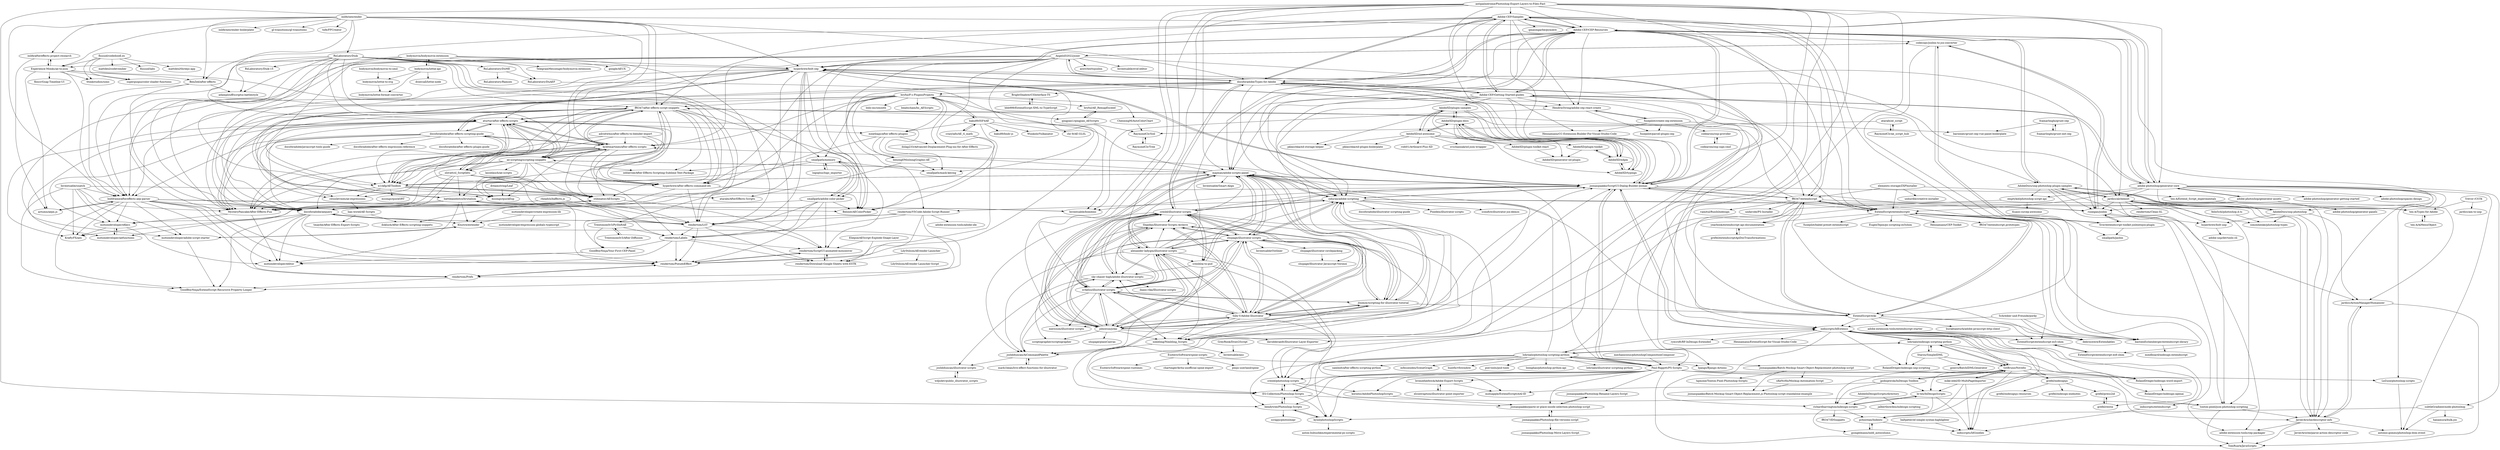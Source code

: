 digraph G {
"Adobe-CEP/Samples" -> "Adobe-CEP/CEP-Resources"
"Adobe-CEP/Samples" -> "Adobe-CEP/Getting-Started-guides"
"Adobe-CEP/Samples" -> "docsforadobe/Types-for-Adobe"
"Adobe-CEP/Samples" -> "HendrixString/adobe-cep-react-create"
"Adobe-CEP/Samples" -> "hyperbrew/bolt-cep"
"Adobe-CEP/Samples" -> "ff6347/extendscript"
"Adobe-CEP/Samples" -> "joonaspaakko/ScriptUI-Dialog-Builder-Joonas"
"Adobe-CEP/Samples" -> "ExtendScript/extendscriptr"
"Adobe-CEP/Samples" -> "adobe-photoshop/generator-core"
"Adobe-CEP/Samples" -> "ExtendScript/wiki"
"Adobe-CEP/Samples" -> "ff6347/after-effects-script-snippets"
"Adobe-CEP/Samples" -> "rjduran/adobe-scripting"
"Adobe-CEP/Samples" -> "qmasingarbe/pymiere" ["e"=1]
"Adobe-CEP/Samples" -> "majman/adobe-scripts-panel"
"Adobe-CEP/Samples" -> "BenZed/after-effects"
"stibinator/AEScripts" -> "MysteryPancake/After-Effects-Fun"
"stibinator/AEScripts" -> "rendertom/ScriptUI-animated-mouseover"
"docsforadobe/Types-for-Adobe" -> "Adobe-CEP/Samples"
"docsforadobe/Types-for-Adobe" -> "hyperbrew/bolt-cep"
"docsforadobe/Types-for-Adobe" -> "joonaspaakko/ScriptUI-Dialog-Builder-Joonas"
"docsforadobe/Types-for-Adobe" -> "Adobe-CEP/CEP-Resources"
"docsforadobe/Types-for-Adobe" -> "Adobe-CEP/Getting-Started-guides"
"docsforadobe/Types-for-Adobe" -> "ExtendScript/extendscriptr"
"docsforadobe/Types-for-Adobe" -> "indiscripts/IdExtenso"
"docsforadobe/Types-for-Adobe" -> "rendertom/VSCode-Adobe-Script-Runner"
"docsforadobe/Types-for-Adobe" -> "rjduran/adobe-scripting"
"docsforadobe/Types-for-Adobe" -> "jardicc/alchemist"
"docsforadobe/Types-for-Adobe" -> "docsforadobe/aequery"
"docsforadobe/Types-for-Adobe" -> "BrightShadow/CSInterface-TS"
"docsforadobe/Types-for-Adobe" -> "creold/illustrator-scripts"
"docsforadobe/Types-for-Adobe" -> "boltframe/aftereffects-aep-parser"
"docsforadobe/Types-for-Adobe" -> "bryful/F-s-PluginsProjects"
"EsotericSoftware/spine-scripts" -> "EsotericSoftware/spine-runtimes" ["e"=1]
"EsotericSoftware/spine-scripts" -> "Paul-Riggott/PS-Scripts"
"EsotericSoftware/spine-scripts" -> "chartinger/krita-unofficial-spine-export"
"EsotericSoftware/spine-scripts" -> "pixijs-userland/spine" ["e"=1]
"AdobeXD/plugin-samples" -> "AdobeXD/plugin-docs"
"AdobeXD/plugin-samples" -> "AdobeXD/xd-awesome"
"AdobeXD/plugin-samples" -> "AdobeXD/plugin-toolkit"
"AdobeXD/plugin-samples" -> "AdobeXD/xdpm"
"AdobeXD/plugin-samples" -> "AdobeXD/typings"
"AdobeXD/plugin-samples" -> "pklaschka/xd-storage-helper"
"Adobe-CEP/CEP-Resources" -> "Adobe-CEP/Samples"
"Adobe-CEP/CEP-Resources" -> "Adobe-CEP/Getting-Started-guides"
"Adobe-CEP/CEP-Resources" -> "docsforadobe/Types-for-Adobe"
"Adobe-CEP/CEP-Resources" -> "joonaspaakko/ScriptUI-Dialog-Builder-Joonas"
"Adobe-CEP/CEP-Resources" -> "hyperbrew/bolt-cep"
"Adobe-CEP/CEP-Resources" -> "AdobeDocs/uxp-photoshop-plugin-samples"
"Adobe-CEP/CEP-Resources" -> "ff6347/extendscript"
"Adobe-CEP/CEP-Resources" -> "jardicc/alchemist"
"Adobe-CEP/CEP-Resources" -> "adobe-photoshop/generator-core"
"Adobe-CEP/CEP-Resources" -> "majman/adobe-scripts-panel"
"Adobe-CEP/CEP-Resources" -> "HendrixString/adobe-cep-react-create"
"Adobe-CEP/CEP-Resources" -> "runegan/jsxbin"
"Adobe-CEP/CEP-Resources" -> "ExtendScript/extendscriptr"
"Adobe-CEP/CEP-Resources" -> "rjduran/adobe-scripting"
"Adobe-CEP/CEP-Resources" -> "codecopy/jsxbin-to-jsx-converter"
"Starou/SimpleIDML" -> "lohriialo/indesign-scripting-python"
"Starou/SimpleIDML" -> "goinvo/BatchIDMLGenerator"
"Starou/SimpleIDML" -> "GitBruno/Novelty"
"Starou/SimpleIDML" -> "RolandDreger/indesign-uxp-scripting"
"creold/illustrator-scripts" -> "alexander-ladygin/illustrator-scripts"
"creold/illustrator-scripts" -> "sky-chaser-high/adobe-illustrator-scripts"
"creold/illustrator-scripts" -> "shspage/illustrator-scripts"
"creold/illustrator-scripts" -> "johnwun/js4ai"
"creold/illustrator-scripts" -> "Silly-V/Adobe-Illustrator"
"creold/illustrator-scripts" -> "nvkelso/illustrator-scripts"
"creold/illustrator-scripts" -> "rjduran/adobe-scripting"
"creold/illustrator-scripts" -> "creold/photoshop-scripts"
"creold/illustrator-scripts" -> "creold/ai-to-psd"
"creold/illustrator-scripts" -> "joonaspaakko/ScriptUI-Dialog-Builder-Joonas"
"creold/illustrator-scripts" -> "nimbling/Nimbling_Scripts"
"creold/illustrator-scripts" -> "Shanfan/Illustrator-Scripts-Archive"
"creold/illustrator-scripts" -> "joshbduncan/AiCommandPalette"
"creold/illustrator-scripts" -> "majman/adobe-scripts-panel"
"creold/illustrator-scripts" -> "docsforadobe/Types-for-Adobe"
"alexander-ladygin/illustrator-scripts" -> "creold/illustrator-scripts"
"alexander-ladygin/illustrator-scripts" -> "shspage/illustrator-scripts"
"alexander-ladygin/illustrator-scripts" -> "johnwun/js4ai"
"alexander-ladygin/illustrator-scripts" -> "Silly-V/Adobe-Illustrator"
"alexander-ladygin/illustrator-scripts" -> "sky-chaser-high/adobe-illustrator-scripts"
"alexander-ladygin/illustrator-scripts" -> "nvkelso/illustrator-scripts"
"alexander-ladygin/illustrator-scripts" -> "rjduran/adobe-scripting"
"alexander-ladygin/illustrator-scripts" -> "Shanfan/Illustrator-Scripts-Archive"
"alexander-ladygin/illustrator-scripts" -> "majman/adobe-scripts-panel"
"alexander-ladygin/illustrator-scripts" -> "joonaspaakko/ScriptUI-Dialog-Builder-Joonas"
"alexander-ladygin/illustrator-scripts" -> "joshbduncan/AiCommandPalette"
"alexander-ladygin/illustrator-scripts" -> "nimbling/Nimbling_Scripts"
"alexander-ladygin/illustrator-scripts" -> "creold/ai-to-psd"
"alexander-ladygin/illustrator-scripts" -> "creold/photoshop-scripts"
"alexander-ladygin/illustrator-scripts" -> "Adobe-CEP/CEP-Resources"
"Adobe-CEP/Getting-Started-guides" -> "Adobe-CEP/CEP-Resources"
"Adobe-CEP/Getting-Started-guides" -> "Adobe-CEP/Samples"
"Adobe-CEP/Getting-Started-guides" -> "docsforadobe/Types-for-Adobe"
"Adobe-CEP/Getting-Started-guides" -> "joonaspaakko/ScriptUI-Dialog-Builder-Joonas"
"Adobe-CEP/Getting-Started-guides" -> "hyperbrew/bolt-cep"
"Adobe-CEP/Getting-Started-guides" -> "HendrixString/adobe-cep-react-create"
"Adobe-CEP/Getting-Started-guides" -> "adobe-photoshop/generator-core"
"Adobe-CEP/Getting-Started-guides" -> "AdobeDocs/uxp-photoshop-plugin-samples"
"Adobe-CEP/Getting-Started-guides" -> "Hennamann/CC-Extension-Builder-For-Visual-Studio-Code"
"Adobe-CEP/Getting-Started-guides" -> "ExtendScript/wiki"
"Adobe-CEP/Getting-Started-guides" -> "majman/adobe-scripts-panel"
"Adobe-CEP/Getting-Started-guides" -> "ff6347/extendscript"
"Adobe-CEP/Getting-Started-guides" -> "rjduran/adobe-scripting"
"Adobe-CEP/Getting-Started-guides" -> "Silly-V/Adobe-Illustrator"
"Adobe-CEP/Getting-Started-guides" -> "AdobeXD/plugin-samples"
"antipalindrome/Photoshop-Export-Layers-to-Files-Fast" -> "Adobe-CEP/CEP-Resources"
"antipalindrome/Photoshop-Export-Layers-to-Files-Fast" -> "Paul-Riggott/PS-Scripts"
"antipalindrome/Photoshop-Export-Layers-to-Files-Fast" -> "bendytree/Photoshop-Scripts"
"antipalindrome/Photoshop-Export-Layers-to-Files-Fast" -> "bjango/Bjango-Actions" ["e"=1]
"antipalindrome/Photoshop-Export-Layers-to-Files-Fast" -> "joonaspaakko/ScriptUI-Dialog-Builder-Joonas"
"antipalindrome/Photoshop-Export-Layers-to-Files-Fast" -> "Adobe-CEP/Samples"
"antipalindrome/Photoshop-Export-Layers-to-Files-Fast" -> "creold/photoshop-scripts"
"antipalindrome/Photoshop-Export-Layers-to-Files-Fast" -> "ES-Collection/Photoshop-Scripts"
"antipalindrome/Photoshop-Export-Layers-to-Files-Fast" -> "lohriialo/photoshop-scripting-python"
"antipalindrome/Photoshop-Export-Layers-to-Files-Fast" -> "majman/adobe-scripts-panel"
"antipalindrome/Photoshop-Export-Layers-to-Files-Fast" -> "creold/illustrator-scripts"
"antipalindrome/Photoshop-Export-Layers-to-Files-Fast" -> "alexander-ladygin/illustrator-scripts"
"antipalindrome/Photoshop-Export-Layers-to-Files-Fast" -> "johnwun/js4ai"
"antipalindrome/Photoshop-Export-Layers-to-Files-Fast" -> "adobe-photoshop/generator-core"
"antipalindrome/Photoshop-Export-Layers-to-Files-Fast" -> "nvkelso/illustrator-scripts"
"lohriialo/photoshop-scripting-python" -> "loonghao/photoshop-python-api" ["e"=1]
"lohriialo/photoshop-scripting-python" -> "Paul-Riggott/PS-Scripts"
"lohriialo/photoshop-scripting-python" -> "lohriialo/illustrator-scripting-python"
"lohriialo/photoshop-scripting-python" -> "lohriialo/indesign-scripting-python"
"lohriialo/photoshop-scripting-python" -> "samholt/after-effects-scripting-python"
"lohriialo/photoshop-scripting-python" -> "psd-tools/psd-tools" ["e"=1]
"lohriialo/photoshop-scripting-python" -> "kynd/photoshopScripts"
"lohriialo/photoshop-scripting-python" -> "bendytree/Photoshop-Scripts"
"lohriialo/photoshop-scripting-python" -> "ES-Collection/Photoshop-Scripts"
"lohriialo/photoshop-scripting-python" -> "majman/adobe-scripts-panel"
"lohriialo/photoshop-scripting-python" -> "joonaspaakko/Batch-Mockup-Smart-Object-Replacement-photoshop-script"
"lohriialo/photoshop-scripting-python" -> "indiscripts/IdExtenso"
"lohriialo/photoshop-scripting-python" -> "mfessenden/SceneGraph" ["e"=1]
"lohriialo/photoshop-scripting-python" -> "huntfx/vfxwindow"
"lohriialo/photoshop-scripting-python" -> "bjango/Bjango-Actions" ["e"=1]
"RxLaboratory/Duik" -> "ff6347/after-effects-script-snippets"
"RxLaboratory/Duik" -> "rendertom/LST"
"RxLaboratory/Duik" -> "aturtur/after-effects-scripts"
"RxLaboratory/Duik" -> "n1ckfg/AEToolbox"
"RxLaboratory/Duik" -> "ae-scripting/scripting-snippets"
"RxLaboratory/Duik" -> "RxLaboratory/Duik-15"
"RxLaboratory/Duik" -> "rendertom/Labels"
"RxLaboratory/Duik" -> "boltframe/aftereffects-aep-parser"
"RxLaboratory/Duik" -> "docsforadobe/aequery"
"RxLaboratory/Duik" -> "hyperbrew/after-effects-command-ids"
"RxLaboratory/Duik" -> "RxLaboratory/DuME"
"RxLaboratory/Duik" -> "RxLaboratory/DuAEF"
"RxLaboratory/Duik" -> "rendertom/PseudoEffect"
"RxLaboratory/Duik" -> "hyperbrew/bolt-cep"
"RxLaboratory/Duik" -> "adamplouff/scriptui-battlestyle"
"inlife/aftereffects-project-research" -> "actumn/aepx.js"
"inlife/aftereffects-project-research" -> "Experience-Monks/ae-to-json"
"Schreiber-und-Freunde/porky" -> "bastienEichenberger/extendscript-library"
"Schreiber-und-Freunde/porky" -> "indiscripts/IdExtenso"
"Schreiber-und-Freunde/porky" -> "debrouwere/Extendables"
"crazylafo/AE_tl_math" -> "baku89/ISF4AE"
"crazylafo/AE_tl_math" -> "Belonit/AEColorPicker"
"ae-scripting/scripting-snippets" -> "ff6347/after-effects-script-snippets"
"ae-scripting/scripting-snippets" -> "aturtur/after-effects-scripts"
"ae-scripting/scripting-snippets" -> "kyletmartinez/after-effects-scripts"
"ae-scripting/scripting-snippets" -> "n1ckfg/AEToolbox"
"ae-scripting/scripting-snippets" -> "majman/adobe-scripts-panel"
"ae-scripting/scripting-snippets" -> "MysteryPancake/After-Effects-Fun"
"ae-scripting/scripting-snippets" -> "stibinator/AEScripts"
"ae-scripting/scripting-snippets" -> "hyperbrew/after-effects-command-ids"
"ae-scripting/scripting-snippets" -> "lasselauch/ae-scripts" ["e"=1]
"ae-scripting/scripting-snippets" -> "zlovatt/zl_Scriptlets"
"ae-scripting/scripting-snippets" -> "swizzlevixen/ae-expressions"
"ae-scripting/scripting-snippets" -> "msongz/quickExp"
"ae-scripting/scripting-snippets" -> "seblavoie/After-Effects-Scripting-Sublime-Text-Package"
"bryful/F-s-PluginsProjects" -> "meatbags/after-effects-plugins"
"bryful/F-s-PluginsProjects" -> "ChenxingM/AutoColorChart"
"bryful/F-s-PluginsProjects" -> "baku89/ISF4AE"
"bryful/F-s-PluginsProjects" -> "aturtur/after-effects-scripts"
"bryful/F-s-PluginsProjects" -> "loilo-inc/smooth"
"bryful/F-s-PluginsProjects" -> "bryful/AE_RemapExceed"
"bryful/F-s-PluginsProjects" -> "hyperbrew/after-effects-command-ids"
"bryful/F-s-PluginsProjects" -> "kyletmartinez/after-effects-scripts"
"bryful/F-s-PluginsProjects" -> "beadschain/bs_AEScripts"
"bryful/F-s-PluginsProjects" -> "smallpath/memory"
"bryful/F-s-PluginsProjects" -> "ff6347/after-effects-script-snippets"
"bryful/F-s-PluginsProjects" -> "n1ckfg/AEToolbox"
"bryful/F-s-PluginsProjects" -> "qingjian1/qingjian_AEScripts"
"bryful/F-s-PluginsProjects" -> "benzngf/MoshingGraphic-AE"
"bryful/F-s-PluginsProjects" -> "dolag233/Advanced-Displacement-Plug-ins-for-After-Effects"
"adobe-photoshop/generator-core" -> "adobe-photoshop/generator-assets"
"adobe-photoshop/generator-core" -> "subtleGradient/node-photoshop"
"adobe-photoshop/generator-core" -> "JavierAroche/descriptor-info"
"adobe-photoshop/generator-core" -> "adobe-photoshop/generator-getting-started"
"adobe-photoshop/generator-core" -> "Adobe-CEP/CEP-Resources"
"adobe-photoshop/generator-core" -> "adobe-photoshop/spaces-design" ["e"=1]
"adobe-photoshop/generator-core" -> "Adobe-CEP/Getting-Started-guides"
"adobe-photoshop/generator-core" -> "emptykid/photoshop-script-api"
"adobe-photoshop/generator-core" -> "jardicc/alchemist"
"adobe-photoshop/generator-core" -> "Adobe-CEP/Samples"
"adobe-photoshop/generator-core" -> "AdobeDocs/uxp-photoshop"
"adobe-photoshop/generator-core" -> "LeZuse/photoshop-scripts"
"adobe-photoshop/generator-core" -> "ExtendScript/extendscriptr"
"adobe-photoshop/generator-core" -> "tonton-pixel/json-photoshop-scripting"
"adobe-photoshop/generator-core" -> "antonio-gomez/photoshop-dom-event"
"adobe-photoshop/generator-assets" -> "adobe-photoshop/generator-core"
"adobe-photoshop/generator-assets" -> "davidderaedt/Illustrator-Layer-Exporter" ["e"=1]
"adobe-photoshop/generator-assets" -> "adobe-photoshop/generator-panels"
"Eliepse/AEScript-Explode-Shape-Layer" -> "rendertom/Download-Google-Sheets-with-ESTK"
"Eliepse/AEScript-Explode-Shape-Layer" -> "rendertom/ScriptUI-animated-mouseover"
"rheadsh/baffects.js" -> "MysteryPancake/After-Effects-Fun"
"rheadsh/baffects.js" -> "rendertom/LST"
"motiondeveloper/aefunctions" -> "motiondeveloper/eKeys"
"fcamarlinghi/grunt-cep" -> "fcamarlinghi/grunt-init-cep"
"fcamarlinghi/grunt-cep" -> "barooney/grunt-cep-vue-panel-boilerplate"
"bodymovin/bodymovin-to-smil" -> "bodymovin/lottie-to-svg"
"emptykid/photoshop-script-api" -> "Kuaizi-co/cep-awesome"
"emptykid/photoshop-script-api" -> "ES-Collection/Photoshop-Scripts"
"rjduran/adobe-scripting" -> "majman/adobe-scripts-panel"
"rjduran/adobe-scripting" -> "docsforadobe/illustrator-scripting-guide"
"rjduran/adobe-scripting" -> "jtnimoy/scripting-for-illustrator-tutorial"
"rjduran/adobe-scripting" -> "creold/illustrator-scripts"
"rjduran/adobe-scripting" -> "runegan/jsxbin"
"rjduran/adobe-scripting" -> "rendertom/VSCode-Adobe-Script-Runner"
"rjduran/adobe-scripting" -> "ExtendScript/wiki"
"rjduran/adobe-scripting" -> "joonaspaakko/ScriptUI-Dialog-Builder-Joonas"
"rjduran/adobe-scripting" -> "shspage/illustrator-scripts"
"rjduran/adobe-scripting" -> "Pixeden/illustrator-scripts"
"rjduran/adobe-scripting" -> "ten-A/Types-for-Adobe"
"rjduran/adobe-scripting" -> "iconifyit/illustrator-jsx-demos"
"bodymovin/lottie-api" -> "bodymovin/lottie-to-svg"
"bodymovin/lottie-api" -> "bodymovin/lottie-format-converter"
"bodymovin/lottie-api" -> "bodymovin/bodymovin-extension"
"bodymovin/lottie-api" -> "drawcall/lottie-node"
"tonton-pixel/json-photoshop-scripting" -> "JavierAroche/descriptor-info"
"tonton-pixel/json-photoshop-scripting" -> "TomRuark/JavaScripts"
"joonaspaakko/ScriptUI-Dialog-Builder-Joonas" -> "indiscripts/IdExtenso"
"joonaspaakko/ScriptUI-Dialog-Builder-Joonas" -> "hyperbrew/bolt-cep"
"joonaspaakko/ScriptUI-Dialog-Builder-Joonas" -> "majman/adobe-scripts-panel"
"joonaspaakko/ScriptUI-Dialog-Builder-Joonas" -> "docsforadobe/Types-for-Adobe"
"joonaspaakko/ScriptUI-Dialog-Builder-Joonas" -> "ff6347/extendscript"
"joonaspaakko/ScriptUI-Dialog-Builder-Joonas" -> "Adobe-CEP/CEP-Resources"
"joonaspaakko/ScriptUI-Dialog-Builder-Joonas" -> "Inventsable/bombino"
"joonaspaakko/ScriptUI-Dialog-Builder-Joonas" -> "Paul-Riggott/PS-Scripts"
"joonaspaakko/ScriptUI-Dialog-Builder-Joonas" -> "runegan/jsxbin"
"joonaspaakko/ScriptUI-Dialog-Builder-Joonas" -> "AngeloD2022/jsxer"
"joonaspaakko/ScriptUI-Dialog-Builder-Joonas" -> "battleaxedotco/brutalism"
"joonaspaakko/ScriptUI-Dialog-Builder-Joonas" -> "ExtendScript/extendscriptr"
"joonaspaakko/ScriptUI-Dialog-Builder-Joonas" -> "kyletmartinez/after-effects-scripts"
"joonaspaakko/ScriptUI-Dialog-Builder-Joonas" -> "JavierAroche/descriptor-info"
"joonaspaakko/ScriptUI-Dialog-Builder-Joonas" -> "rjduran/adobe-scripting"
"motiondeveloper/eKeys" -> "motiondeveloper/aefunctions"
"motiondeveloper/eKeys" -> "motiondeveloper/editor"
"motiondeveloper/eKeys" -> "KraftyFX/aex"
"AdobeXD/xd-awesome" -> "AdobeXD/plugin-docs"
"AdobeXD/xd-awesome" -> "AdobeXD/plugin-samples"
"AdobeXD/xd-awesome" -> "AdobeXD/xdpm"
"AdobeXD/xd-awesome" -> "pklaschka/xd-plugin-boilerplate"
"AdobeXD/xd-awesome" -> "AdobeXD/plugin-toolkit"
"AdobeXD/xd-awesome" -> "rodi01/Artboard-Plus-XD"
"AdobeXD/xd-awesome" -> "AdobeXD/typings"
"AdobeXD/xd-awesome" -> "svschannak/xd-json-wrapper"
"AdobeXD/xd-awesome" -> "pklaschka/xd-storage-helper"
"kynd/photoshopScripts" -> "bendytree/Photoshop-Scripts"
"kynd/photoshopScripts" -> "anton-liubushkin/experimental-ps-scripts"
"indiscripts/extendscript" -> "indiscripts/IdGoodies"
"meatbags/after-effects-plugins" -> "smallpath/mask-keying"
"meatbags/after-effects-plugins" -> "dolag233/Advanced-Displacement-Plug-ins-for-After-Effects"
"meatbags/after-effects-plugins" -> "dokluch/After-Effects-scripting-snippets"
"meatbags/after-effects-plugins" -> "benzngf/MoshingGraphic-AE"
"creold/photoshop-scripts" -> "korintic/AdobePhotoshopScripts"
"creold/photoshop-scripts" -> "ES-Collection/Photoshop-Scripts"
"creold/photoshop-scripts" -> "joonaspaakko/paste-or-place-inside-selection-photoshop-script"
"ten-A/AiMenuObject" -> "ten-A/Types-for-Adobe"
"AdobeXD/xdpm" -> "AdobeXD/plugin-toolkit"
"AdobeXD/xdpm" -> "AdobeXD/typings"
"AdobeXD/xdpm" -> "AdobeXD/plugin-docs"
"AdobeXD/plugin-docs" -> "AdobeXD/xdpm"
"AdobeXD/plugin-docs" -> "AdobeXD/plugin-samples"
"AdobeXD/plugin-docs" -> "AdobeXD/xd-awesome"
"AdobeXD/plugin-docs" -> "AdobeXD/typings"
"AdobeXD/plugin-docs" -> "AdobeXD/generator-xd-plugin"
"AdobeXD/plugin-docs" -> "AdobeXD/plugin-toolkit-react"
"jardicc/ActionManagerHumanizer" -> "JavierAroche/descriptor-info"
"jardicc/ActionManagerHumanizer" -> "TomRuark/JavaScripts"
"lohriialo/indesign-scripting-python" -> "Starou/SimpleIDML"
"lohriialo/indesign-scripting-python" -> "indiscripts/IdExtenso"
"lohriialo/indesign-scripting-python" -> "GitBruno/Novelty"
"lohriialo/indesign-scripting-python" -> "RolandDreger/indesign-word-import"
"lohriialo/indesign-scripting-python" -> "RolandDreger/indesign-uxp-scripting"
"lohriialo/indesign-scripting-python" -> "RolandDreger/indesign-openai"
"lohriialo/indesign-scripting-python" -> "lohriialo/photoshop-scripting-python"
"bastienEichenberger/extendscript-library" -> "mindboard/indesign-extendscript"
"rendertom/VSCode-Adobe-Script-Runner" -> "rendertom/LST"
"rendertom/VSCode-Adobe-Script-Runner" -> "GoodBoyNinja/Your-First-CEP-Panel"
"rendertom/VSCode-Adobe-Script-Runner" -> "rendertom/Labels"
"rendertom/VSCode-Adobe-Script-Runner" -> "rendertom/PseudoEffect"
"rendertom/VSCode-Adobe-Script-Runner" -> "GoodBoyNinja/ExtendScript-Recursive-Property-Looper"
"rendertom/VSCode-Adobe-Script-Runner" -> "adobe-extension-tools/adobe-ide"
"yearbook/extendscript-api-documentation" -> "grefel/extendscriptApiDocTransformations"
"grefel/restix" -> "grefel/press2id"
"grefel/press2id" -> "grefel/restix"
"rendertom/Labels" -> "rendertom/Download-Google-Sheets-with-ESTK"
"rendertom/Labels" -> "motiondeveloper/editor"
"rendertom/Labels" -> "rendertom/ScriptUI-animated-mouseover"
"rendertom/Labels" -> "rendertom/PseudoEffect"
"rendertom/Labels" -> "GoodBoyNinja/Your-First-CEP-Panel"
"rendertom/Download-Google-Sheets-with-ESTK" -> "rendertom/ScriptUI-animated-mouseover"
"adobe-extension-tools/cep-packager" -> "TomRuark/JavaScripts"
"HendrixString/adobe-cep-react-create" -> "fusepilot/create-cep-extension"
"HendrixString/adobe-cep-react-create" -> "fusepilot/parcel-plugin-cep"
"HendrixString/adobe-cep-react-create" -> "hyperbrew/bolt-cep"
"HendrixString/adobe-cep-react-create" -> "Inventsable/bombino"
"AdobeXD/plugin-toolkit" -> "AdobeXD/xdpm"
"AdobeXD/plugin-toolkit" -> "AdobeXD/generator-xd-plugin"
"LeZuse/photoshop-scripts" -> "antonio-gomez/photoshop-dom-event"
"bbb999/ExtendScript-XML-to-TypeScript" -> "BrightShadow/CSInterface-TS"
"Trevor-/CSTK" -> "ten-A/Types-for-Adobe"
"Trevor-/CSTK" -> "jardicc/am-to-uxp"
"bodymovin/lottie-to-svg" -> "bodymovin/lottie-format-converter"
"n1ckfg/AEToolbox" -> "msongz/quickExp"
"n1ckfg/AEToolbox" -> "MysteryPancake/After-Effects-Fun"
"n1ckfg/AEToolbox" -> "stibinator/AEScripts"
"n1ckfg/AEToolbox" -> "aturtur/after-effects-scripts"
"n1ckfg/AEToolbox" -> "rendertom/LST"
"n1ckfg/AEToolbox" -> "atarabi/AfterEffects-Scripts"
"n1ckfg/AEToolbox" -> "msongz/quickSRT"
"n1ckfg/AEToolbox" -> "swizzlevixen/ae-expressions"
"AdobeXD/typings" -> "AdobeXD/xdpm"
"AdobeXD/typings" -> "AdobeXD/plugin-docs"
"actumn/aepx.js" -> "boltframe/aftereffects-aep-parser"
"joonaspaakko/paste-or-place-inside-selection-photoshop-script" -> "joonaspaakko/Photoshop-file-versions-script"
"joonaspaakko/paste-or-place-inside-selection-photoshop-script" -> "joonaspaakko/Photoshop-Rename-Layers-Script"
"joonaspaakko/Photoshop-Rename-Layers-Script" -> "joonaspaakko/paste-or-place-inside-selection-photoshop-script"
"korintic/AdobePhotoshopScripts" -> "joonaspaakko/paste-or-place-inside-selection-photoshop-script"
"AdobeXD/plugin-toolkit-react" -> "AdobeXD/generator-xd-plugin"
"ten-A/Types-for-Adobe" -> "ten-A/AiMenuObject"
"fcamarlinghi/grunt-init-cep" -> "fcamarlinghi/grunt-cep"
"jtnimoy/scripting-for-illustrator-tutorial" -> "shspage/illustrator-scripts"
"jtnimoy/scripting-for-illustrator-tutorial" -> "nvkelso/illustrator-scripts"
"jtnimoy/scripting-for-illustrator-tutorial" -> "majman/adobe-scripts-panel"
"jtnimoy/scripting-for-illustrator-tutorial" -> "rjduran/adobe-scripting"
"jtnimoy/scripting-for-illustrator-tutorial" -> "Shanfan/Illustrator-Scripts-Archive"
"jtnimoy/scripting-for-illustrator-tutorial" -> "ExtendScript/wiki"
"jtnimoy/scripting-for-illustrator-tutorial" -> "johnwun/js4ai"
"jtnimoy/scripting-for-illustrator-tutorial" -> "Silly-V/Adobe-Illustrator"
"jtnimoy/scripting-for-illustrator-tutorial" -> "nimbling/Nimbling_Scripts"
"fluuuid/codedoodl.es" -> "fluuuid/labs"
"fluuuid/codedoodl.es" -> "superguigui/color-shader-functions"
"fluuuid/codedoodl.es" -> "Stinkstudios/sono" ["e"=1]
"fluuuid/codedoodl.es" -> "mattdesl/threejs-app" ["e"=1]
"fluuuid/codedoodl.es" -> "mattdesl/codevember" ["e"=1]
"fluuuid/codedoodl.es" -> "Experience-Monks/ae-to-json"
"bendytree/Photoshop-Scripts" -> "kynd/photoshopScripts"
"bendytree/Photoshop-Scripts" -> "scrapjs/photoshopr" ["e"=1]
"bendytree/Photoshop-Scripts" -> "ES-Collection/Photoshop-Scripts"
"adroitwhiz/after-effects-to-blender-export" -> "kyletmartinez/after-effects-scripts"
"adroitwhiz/after-effects-to-blender-export" -> "stibinator/AEScripts"
"adroitwhiz/after-effects-to-blender-export" -> "MysteryPancake/After-Effects-Fun"
"adroitwhiz/after-effects-to-blender-export" -> "n1ckfg/AEToolbox"
"adroitwhiz/after-effects-to-blender-export" -> "hyperbrew/after-effects-command-ids"
"LilyStilson/AErender-Launcher" -> "rendertom/Download-Google-Sheets-with-ESTK"
"LilyStilson/AErender-Launcher" -> "LilyStilson/AErender-Launcher-Script"
"boltframe/aftereffects-aep-parser" -> "actumn/aepx.js"
"boltframe/aftereffects-aep-parser" -> "docsforadobe/aequery"
"boltframe/aftereffects-aep-parser" -> "rendertom/PseudoEffect"
"boltframe/aftereffects-aep-parser" -> "KraftyFX/aex"
"boltframe/aftereffects-aep-parser" -> "MysteryPancake/After-Effects-Fun"
"boltframe/aftereffects-aep-parser" -> "Belonit/AEColorPicker"
"boltframe/aftereffects-aep-parser" -> "motiondeveloper/adobe-script-starter"
"boltframe/aftereffects-aep-parser" -> "GoodBoyNinja/ExtendScript-Recursive-Property-Looper"
"boltframe/aftereffects-aep-parser" -> "motiondeveloper/eKeys"
"boltframe/aftereffects-aep-parser" -> "rendertom/Prefs"
"boltframe/aftereffects-aep-parser" -> "rendertom/LST"
"boltframe/aftereffects-aep-parser" -> "motiondeveloper/editor"
"jpobojewski/InDesign-Toolbox" -> "richardharrington/indesign-scripts"
"jpobojewski/InDesign-Toolbox" -> "moluapple/ExtendScripts4AI-ID"
"jpobojewski/InDesign-Toolbox" -> "GitBruno/Novelty"
"jpobojewski/InDesign-Toolbox" -> "le-tex/InDesignScripts"
"richardharrington/indesign-scripts" -> "le-tex/InDesignScripts"
"richardharrington/indesign-scripts" -> "gsingelmann/indd_autocolumn"
"richardharrington/indesign-scripts" -> "pchiorean/Indentz"
"richardharrington/indesign-scripts" -> "ff6347/IDSnippets"
"AdobeDocs/uxp-photoshop" -> "AdobeDocs/uxp-photoshop-plugin-samples"
"AdobeDocs/uxp-photoshop" -> "jardicc/alchemist"
"AdobeDocs/uxp-photoshop" -> "jardicc/ActionManagerHumanizer"
"AdobeDocs/uxp-photoshop" -> "hyperbrew/bolt-uxp"
"AdobeDocs/uxp-photoshop" -> "simonhenke/photoshop-types"
"AdobeDocs/uxp-photoshop" -> "JavierAroche/descriptor-info"
"joonaspaakko/Batch-Mockup-Smart-Object-Replacement-photoshop-script" -> "joonaspaakko/Batch-Mockup-Smart-Object-Replacement.js-Photoshop-script-standalone-example"
"joonaspaakko/Batch-Mockup-Smart-Object-Replacement-photoshop-script" -> "xKeNcHii/Mockup-Automation-Script"
"joonaspaakko/Batch-Mockup-Smart-Object-Replacement-photoshop-script" -> "tajmone/Tonton-Pixel-Photoshop-Scripts"
"bryful/AE_RemapExceed" -> "qingjian1/qingjian_AEScripts"
"le-tex/InDesignScripts" -> "richardharrington/indesign-scripts"
"le-tex/InDesignScripts" -> "indiscripts/IdGoodies"
"le-tex/InDesignScripts" -> "pchiorean/Indentz"
"felixSchl/photoshop.d.ts" -> "simonhenke/photoshop-types"
"ES-Collection/Photoshop-Scripts" -> "creold/photoshop-scripts"
"ES-Collection/Photoshop-Scripts" -> "bendytree/Photoshop-Scripts"
"ES-Collection/Photoshop-Scripts" -> "kynd/photoshopScripts"
"ES-Collection/Photoshop-Scripts" -> "tonton-pixel/json-photoshop-scripting"
"rendertom/LST" -> "rendertom/Download-Google-Sheets-with-ESTK"
"rendertom/LST" -> "rendertom/PseudoEffect"
"rendertom/LST" -> "docsforadobe/aequery"
"rendertom/LST" -> "rendertom/ScriptUI-animated-mouseover"
"rendertom/LST" -> "rendertom/Labels"
"nimbling/Nimbling_Scripts" -> "Inventsable/axo"
"nimbling/Nimbling_Scripts" -> "joshbduncan/AiCommandPalette"
"RxLaboratory/DuAEF" -> "rendertom/Download-Google-Sheets-with-ESTK"
"grefel/extendscriptApiDocTransformations" -> "yearbook/extendscript-api-documentation"
"AdobeInDesignScripts/directory" -> "jalbertbowden/indesign-scripting"
"AdobeInDesignScripts/directory" -> "richardharrington/indesign-scripts"
"rendertom/ScriptUI-animated-mouseover" -> "rendertom/PseudoEffect"
"rendertom/ScriptUI-animated-mouseover" -> "rendertom/Download-Google-Sheets-with-ESTK"
"ten-A/Extend_Script_experimentals" -> "ten-A/Types-for-Adobe"
"Inventsable/bombino" -> "battleaxedotco/brutalism"
"rendertom/PseudoEffect" -> "rendertom/Prefs"
"rendertom/PseudoEffect" -> "rendertom/ScriptUI-animated-mouseover"
"battleaxedotco/brutalism" -> "Inventsable/bombino"
"battleaxedotco/brutalism" -> "motiondeveloper/editor"
"battleaxedotco/brutalism" -> "docsforadobe/aequery"
"battleaxedotco/brutalism" -> "motiondeveloper/eKeys"
"battleaxedotco/brutalism" -> "Klustre/extender"
"battleaxedotco/brutalism" -> "rendertom/LST"
"battleaxedotco/brutalism" -> "hyperbrew/bolt-cep"
"battleaxedotco/brutalism" -> "MysteryPancake/After-Effects-Fun"
"pchiorean/Indentz" -> "gsingelmann/indd_autocolumn"
"pchiorean/Indentz" -> "indiscripts/IdGoodies"
"MysteryPancake/After-Effects-Fun" -> "motiondeveloper/editor"
"MysteryPancake/After-Effects-Fun" -> "stibinator/AEScripts"
"MysteryPancake/After-Effects-Fun" -> "motiondeveloper/eKeys"
"gsingelmann/indd_autocolumn" -> "pchiorean/Indentz"
"baltpeter/id-simple-syntax-highlighter" -> "indiscripts/IdGoodies"
"sky-chaser-high/adobe-illustrator-scripts" -> "creold/illustrator-scripts"
"sky-chaser-high/adobe-illustrator-scripts" -> "daani-rika/Illustrator-scripts"
"sky-chaser-high/adobe-illustrator-scripts" -> "joshbduncan/AiCommandPalette"
"sky-chaser-high/adobe-illustrator-scripts" -> "nvkelso/illustrator-scripts"
"sky-chaser-high/adobe-illustrator-scripts" -> "joshbduncan/illustrator-scripts"
"nvkelso/illustrator-scripts" -> "shspage/illustrator-scripts"
"nvkelso/illustrator-scripts" -> "Shanfan/Illustrator-Scripts-Archive"
"nvkelso/illustrator-scripts" -> "johnwun/js4ai"
"nvkelso/illustrator-scripts" -> "jtnimoy/scripting-for-illustrator-tutorial"
"nvkelso/illustrator-scripts" -> "Silly-V/Adobe-Illustrator"
"nvkelso/illustrator-scripts" -> "sky-chaser-high/adobe-illustrator-scripts"
"nvkelso/illustrator-scripts" -> "majman/adobe-scripts-panel"
"nvkelso/illustrator-scripts" -> "creold/illustrator-scripts"
"nvkelso/illustrator-scripts" -> "nimbling/Nimbling_Scripts"
"nvkelso/illustrator-scripts" -> "mericson/illustrator-scripts"
"nvkelso/illustrator-scripts" -> "alexander-ladygin/illustrator-scripts"
"nvkelso/illustrator-scripts" -> "joshbduncan/AiCommandPalette"
"logoplus/logo_importer" -> "smallpath/memory"
"AdobeDocs/uxp-photoshop-plugin-samples" -> "AdobeDocs/uxp-photoshop"
"AdobeDocs/uxp-photoshop-plugin-samples" -> "jardicc/alchemist"
"AdobeDocs/uxp-photoshop-plugin-samples" -> "hyperbrew/bolt-uxp"
"AdobeDocs/uxp-photoshop-plugin-samples" -> "tonton-pixel/json-photoshop-scripting"
"AdobeDocs/uxp-photoshop-plugin-samples" -> "runegan/jsxbin"
"AdobeDocs/uxp-photoshop-plugin-samples" -> "Adobe-CEP/CEP-Resources"
"AdobeDocs/uxp-photoshop-plugin-samples" -> "emptykid/photoshop-script-api"
"elements-storage/ZXPInstaller" -> "unhurdle/creative-installer"
"elements-storage/ZXPInstaller" -> "ten-A/Extend_Script_experimentals"
"elements-storage/ZXPInstaller" -> "ExtendScript/extendscriptr"
"elements-storage/ZXPInstaller" -> "ff6347/extendscript"
"Silly-V/Adobe-Illustrator" -> "shspage/illustrator-scripts"
"Silly-V/Adobe-Illustrator" -> "nvkelso/illustrator-scripts"
"Silly-V/Adobe-Illustrator" -> "alexander-ladygin/illustrator-scripts"
"Silly-V/Adobe-Illustrator" -> "johnwun/js4ai"
"Silly-V/Adobe-Illustrator" -> "majman/adobe-scripts-panel"
"Silly-V/Adobe-Illustrator" -> "creold/illustrator-scripts"
"Silly-V/Adobe-Illustrator" -> "Shanfan/Illustrator-Scripts-Archive"
"Silly-V/Adobe-Illustrator" -> "jtnimoy/scripting-for-illustrator-tutorial"
"Silly-V/Adobe-Illustrator" -> "sky-chaser-high/adobe-illustrator-scripts"
"Silly-V/Adobe-Illustrator" -> "joonaspaakko/ScriptUI-Dialog-Builder-Joonas"
"Silly-V/Adobe-Illustrator" -> "rjduran/adobe-scripting"
"Silly-V/Adobe-Illustrator" -> "nimbling/Nimbling_Scripts"
"Silly-V/Adobe-Illustrator" -> "moluapple/ExtendScripts4AI-ID"
"Silly-V/Adobe-Illustrator" -> "mericson/illustrator-scripts"
"Silly-V/Adobe-Illustrator" -> "joshbduncan/AiCommandPalette"
"docsforadobe/after-effects-scripting-guide" -> "docsforadobe/aequery"
"docsforadobe/after-effects-scripting-guide" -> "docsforadobe/after-effects-expression-reference"
"docsforadobe/after-effects-scripting-guide" -> "boltframe/aftereffects-aep-parser"
"docsforadobe/after-effects-scripting-guide" -> "docsforadobe/after-effects-plugin-guide"
"docsforadobe/after-effects-scripting-guide" -> "aturtur/after-effects-scripts"
"docsforadobe/after-effects-scripting-guide" -> "ff6347/after-effects-script-snippets"
"docsforadobe/after-effects-scripting-guide" -> "docsforadobe/javascript-tools-guide"
"docsforadobe/after-effects-scripting-guide" -> "stibinator/AEScripts"
"docsforadobe/after-effects-scripting-guide" -> "n1ckfg/AEToolbox"
"docsforadobe/after-effects-scripting-guide" -> "kyletmartinez/after-effects-scripts"
"docsforadobe/after-effects-scripting-guide" -> "MysteryPancake/After-Effects-Fun"
"grefel/indesignjs" -> "grefel/indesignjs-resources"
"grefel/indesignjs" -> "grefel/press2id"
"grefel/indesignjs" -> "grefel/indesign-endnotes"
"mark1bean/live-effect-functions-for-illustrator" -> "joshbduncan/AiCommandPalette"
"GreyRook/Draw2Script" -> "Inventsable/axo"
"jardicc/alchemist" -> "AdobeDocs/uxp-photoshop-plugin-samples"
"jardicc/alchemist" -> "AdobeDocs/uxp-photoshop"
"jardicc/alchemist" -> "jardicc/ActionManagerHumanizer"
"jardicc/alchemist" -> "runegan/jsxbin"
"jardicc/alchemist" -> "JavierAroche/descriptor-info"
"jardicc/alchemist" -> "hyperbrew/bolt-uxp"
"jardicc/alchemist" -> "rendertom/Clean-SL"
"jardicc/alchemist" -> "simonhenke/photoshop-types"
"jardicc/alchemist" -> "tonton-pixel/json-photoshop-scripting"
"docsforadobe/aequery" -> "KraftyFX/aex"
"docsforadobe/aequery" -> "GoodBoyNinja/ExtendScript-Recursive-Property-Looper"
"docsforadobe/aequery" -> "rendertom/Prefs"
"docsforadobe/aequery" -> "rendertom/LST"
"docsforadobe/aequery" -> "Klustre/extender"
"docsforadobe/aequery" -> "motiondeveloper/editor"
"docsforadobe/aequery" -> "rendertom/PseudoEffect"
"motiondeveloper/create-expression-lib" -> "Klustre/extender"
"motiondeveloper/create-expression-lib" -> "motiondeveloper/expression-globals-typescript"
"qingjian1/qingjian_AEScripts" -> "bryful/AE_RemapExceed"
"qingjian1/qingjian_AEScripts" -> "RaymondClr/Soil"
"wdjsdev/public_illustrator_scripts" -> "joshbduncan/illustrator-scripts"
"swizzlevixen/ae-expressions" -> "lian-wired/AE-Scripts"
"mechanicious/photoshopCompositionComposer" -> "Paul-Riggott/PS-Scripts"
"Inventsable/snatch" -> "motiondeveloper/eKeys"
"Inventsable/snatch" -> "GoodBoyNinja/ExtendScript-Recursive-Property-Looper"
"Inventsable/snatch" -> "boltframe/aftereffects-aep-parser"
"Inventsable/snatch" -> "motiondeveloper/adobe-script-starter"
"Inventsable/snatch" -> "MysteryPancake/After-Effects-Fun"
"Inventsable/snatch" -> "stibinator/AEScripts"
"Inventsable/snatch" -> "KraftyFX/aex"
"kyletmartinez/after-effects-scripts" -> "aturtur/after-effects-scripts"
"kyletmartinez/after-effects-scripts" -> "zlovatt/zl_Scriptlets"
"kyletmartinez/after-effects-scripts" -> "ff6347/after-effects-script-snippets"
"kyletmartinez/after-effects-scripts" -> "MysteryPancake/After-Effects-Fun"
"kyletmartinez/after-effects-scripts" -> "ae-scripting/scripting-snippets"
"kyletmartinez/after-effects-scripts" -> "stibinator/AEScripts"
"kyletmartinez/after-effects-scripts" -> "n1ckfg/AEToolbox"
"kyletmartinez/after-effects-scripts" -> "hyperbrew/after-effects-command-ids"
"kyletmartinez/after-effects-scripts" -> "docsforadobe/after-effects-scripting-guide"
"kyletmartinez/after-effects-scripts" -> "rendertom/Labels"
"kyletmartinez/after-effects-scripts" -> "msongz/quickExp"
"kyletmartinez/after-effects-scripts" -> "docsforadobe/aequery"
"johnwun/js4ai" -> "shspage/illustrator-scripts"
"johnwun/js4ai" -> "nvkelso/illustrator-scripts"
"johnwun/js4ai" -> "creold/illustrator-scripts"
"johnwun/js4ai" -> "alexander-ladygin/illustrator-scripts"
"johnwun/js4ai" -> "majman/adobe-scripts-panel"
"johnwun/js4ai" -> "Shanfan/Illustrator-Scripts-Archive"
"johnwun/js4ai" -> "Silly-V/Adobe-Illustrator"
"johnwun/js4ai" -> "jtnimoy/scripting-for-illustrator-tutorial"
"johnwun/js4ai" -> "sky-chaser-high/adobe-illustrator-scripts"
"johnwun/js4ai" -> "nimbling/Nimbling_Scripts"
"johnwun/js4ai" -> "scriptographer/scriptographer"
"johnwun/js4ai" -> "rjduran/adobe-scripting"
"johnwun/js4ai" -> "joonaspaakko/ScriptUI-Dialog-Builder-Joonas"
"johnwun/js4ai" -> "shspage/plainCanvas"
"johnwun/js4ai" -> "davidderaedt/Illustrator-Layer-Exporter" ["e"=1]
"motiondeveloper/adobe-script-starter" -> "GoodBoyNinja/ExtendScript-Recursive-Property-Looper"
"motiondeveloper/adobe-script-starter" -> "Klustre/extender"
"hyperbrew/bolt-cep" -> "battleaxedotco/brutalism"
"hyperbrew/bolt-cep" -> "HendrixString/adobe-cep-react-create"
"hyperbrew/bolt-cep" -> "Inventsable/bombino"
"hyperbrew/bolt-cep" -> "joonaspaakko/ScriptUI-Dialog-Builder-Joonas"
"hyperbrew/bolt-cep" -> "docsforadobe/aequery"
"hyperbrew/bolt-cep" -> "docsforadobe/Types-for-Adobe"
"hyperbrew/bolt-cep" -> "smallpath/adobe-color-picker"
"hyperbrew/bolt-cep" -> "boltframe/aftereffects-aep-parser"
"hyperbrew/bolt-cep" -> "rendertom/LST"
"hyperbrew/bolt-cep" -> "Klustre/extender"
"hyperbrew/bolt-cep" -> "Belonit/AEColorPicker"
"hyperbrew/bolt-cep" -> "Trentonom0r3/PyShiftAE"
"hyperbrew/bolt-cep" -> "Adobe-CEP/CEP-Resources"
"hyperbrew/bolt-cep" -> "MysteryPancake/After-Effects-Fun"
"hyperbrew/bolt-cep" -> "motiondeveloper/adobe-script-starter"
"bronzehedwick/Adobe-Export-Scripts" -> "moluapple/ExtendScripts4AI-ID"
"bronzehedwick/Adobe-Export-Scripts" -> "elcontraption/illustrator-point-exporter"
"codecopy/jsxbin-to-jsx-converter" -> "Sror/extendscript-toolkit-jsxbintojsx-plugin"
"codecopy/jsxbin-to-jsx-converter" -> "runegan/jsxbin"
"codecopy/jsxbin-to-jsx-converter" -> "AngeloD2022/jsxer"
"codecopy/jsxbin-to-jsx-converter" -> "smallpath/jasbin"
"hyperbrew/after-effects-command-ids" -> "rendertom/LST"
"hyperbrew/after-effects-command-ids" -> "docsforadobe/aequery"
"hyperbrew/after-effects-command-ids" -> "Belonit/AEColorPicker"
"elcontraption/illustrator-point-exporter" -> "bronzehedwick/Adobe-Export-Scripts"
"RaymondClr/Tree" -> "RaymondClr/Soil"
"dreamstring/Leaf" -> "msongz/quickExp"
"AngeloD2022/jsxer" -> "codecopy/jsxbin-to-jsx-converter"
"AngeloD2022/jsxer" -> "hyperbrew/after-effects-command-ids"
"AngeloD2022/jsxer" -> "Belonit/AEColorPicker"
"AngeloD2022/jsxer" -> "joonaspaakko/ScriptUI-Dialog-Builder-Joonas"
"AngeloD2022/jsxer" -> "runegan/jsxbin"
"AngeloD2022/jsxer" -> "MysteryPancake/After-Effects-Fun"
"AngeloD2022/jsxer" -> "axwt/texttojsxbin"
"AngeloD2022/jsxer" -> "hyperbrew/bolt-cep"
"AngeloD2022/jsxer" -> "smallpath/adobe-color-picker"
"AngeloD2022/jsxer" -> "smallpath/mask-keying"
"AngeloD2022/jsxer" -> "rendertom/PseudoEffect"
"AngeloD2022/jsxer" -> "kyletmartinez/after-effects-scripts"
"AngeloD2022/jsxer" -> "boltframe/aftereffects-aep-parser"
"AngeloD2022/jsxer" -> "Inventsable/ovid-editor"
"AngeloD2022/jsxer" -> "adamplouff/scriptui-battlestyle"
"GoodBoyNinja/Your-First-CEP-Panel" -> "motiondeveloper/editor"
"rendertom/Prefs" -> "GoodBoyNinja/ExtendScript-Recursive-Property-Looper"
"rendertom/Prefs" -> "rendertom/PseudoEffect"
"joshbduncan/illustrator-scripts" -> "wdjsdev/public_illustrator_scripts"
"RolandDreger/indesign-word-import" -> "RolandDreger/indesign-openai"
"lian-wired/AE-Scripts" -> "tmaybe/After-Effects-Export-Scripts"
"lian-wired/AE-Scripts" -> "dokluch/After-Effects-scripting-snippets"
"zlovatt/zl_Scriptlets" -> "rendertom/Labels"
"zlovatt/zl_Scriptlets" -> "kyletmartinez/after-effects-scripts"
"zlovatt/zl_Scriptlets" -> "aturtur/after-effects-scripts"
"zlovatt/zl_Scriptlets" -> "docsforadobe/aequery"
"zlovatt/zl_Scriptlets" -> "stibinator/AEScripts"
"zlovatt/zl_Scriptlets" -> "rendertom/PseudoEffect"
"zlovatt/zl_Scriptlets" -> "motiondeveloper/aefunctions"
"zlovatt/zl_Scriptlets" -> "hyperbrew/after-effects-command-ids"
"zlovatt/zl_Scriptlets" -> "MysteryPancake/After-Effects-Fun"
"zlovatt/zl_Scriptlets" -> "battleaxedotco/brutalism"
"inlife/nexrender" -> "ff6347/after-effects-script-snippets"
"inlife/nexrender" -> "BenZed/after-effects"
"inlife/nexrender" -> "boltframe/aftereffects-aep-parser"
"inlife/nexrender" -> "Experience-Monks/ae-to-json"
"inlife/nexrender" -> "ae-scripting/scripting-snippets"
"inlife/nexrender" -> "inlife/aftereffects-project-research"
"inlife/nexrender" -> "hyperbrew/bolt-cep"
"inlife/nexrender" -> "inlife/nexrender-boilerplate"
"inlife/nexrender" -> "kyletmartinez/after-effects-scripts"
"inlife/nexrender" -> "aturtur/after-effects-scripts"
"inlife/nexrender" -> "Adobe-CEP/CEP-Resources"
"inlife/nexrender" -> "gl-transitions/gl-transitions" ["e"=1]
"inlife/nexrender" -> "RxLaboratory/Duik"
"inlife/nexrender" -> "tnfe/FFCreator" ["e"=1]
"inlife/nexrender" -> "docsforadobe/Types-for-Adobe"
"Experience-Monks/ae-to-json" -> "inlife/aftereffects-project-research"
"Experience-Monks/ae-to-json" -> "boltframe/aftereffects-aep-parser"
"Experience-Monks/ae-to-json" -> "Stinkstudios/sono" ["e"=1]
"Experience-Monks/ae-to-json" -> "actumn/aepx.js"
"Experience-Monks/ae-to-json" -> "smallpath/memory"
"Experience-Monks/ae-to-json" -> "floscr/Gsap-Timeline-UI" ["e"=1]
"Experience-Monks/ae-to-json" -> "superguigui/color-shader-functions"
"Experience-Monks/ae-to-json" -> "BenZed/after-effects"
"smallpath/memory" -> "smallpath/mask-keying"
"smallpath/memory" -> "logoplus/logo_importer"
"smallpath/memory" -> "smallpath/adobe-color-picker"
"smallpath/memory" -> "seblavoie/After-Effects-Scripting-Sublime-Text-Package"
"smallpath/memory" -> "Belonit/AEColorPicker"
"smallpath/memory" -> "n1ckfg/AEToolbox"
"smallpath/adobe-color-picker" -> "Belonit/AEColorPicker"
"smallpath/adobe-color-picker" -> "rendertom/ScriptUI-animated-mouseover"
"smallpath/adobe-color-picker" -> "rendertom/LST"
"smallpath/adobe-color-picker" -> "docsforadobe/aequery"
"smallpath/adobe-color-picker" -> "smallpath/memory"
"smallpath/adobe-color-picker" -> "rendertom/Labels"
"smallpath/adobe-color-picker" -> "rendertom/PseudoEffect"
"majman/adobe-scripts-panel" -> "shspage/illustrator-scripts"
"majman/adobe-scripts-panel" -> "ae-scripting/scripting-snippets"
"majman/adobe-scripts-panel" -> "joonaspaakko/ScriptUI-Dialog-Builder-Joonas"
"majman/adobe-scripts-panel" -> "ff6347/after-effects-script-snippets"
"majman/adobe-scripts-panel" -> "nimbling/Nimbling_Scripts"
"majman/adobe-scripts-panel" -> "battleaxedotco/brutalism"
"majman/adobe-scripts-panel" -> "creold/ai-to-psd"
"majman/adobe-scripts-panel" -> "rjduran/adobe-scripting"
"majman/adobe-scripts-panel" -> "johnwun/js4ai"
"majman/adobe-scripts-panel" -> "jtnimoy/scripting-for-illustrator-tutorial"
"majman/adobe-scripts-panel" -> "Inventsable/Smart-Align"
"majman/adobe-scripts-panel" -> "aturtur/after-effects-scripts"
"majman/adobe-scripts-panel" -> "Silly-V/Adobe-Illustrator"
"majman/adobe-scripts-panel" -> "nvkelso/illustrator-scripts"
"majman/adobe-scripts-panel" -> "n1ckfg/AEToolbox"
"GitBruno/Novelty" -> "indiscripts/IdExtenso"
"GitBruno/Novelty" -> "le-tex/InDesignScripts"
"GitBruno/Novelty" -> "richardharrington/indesign-scripts"
"GitBruno/Novelty" -> "jpobojewski/InDesign-Toolbox"
"GitBruno/Novelty" -> "grefel/indesignjs"
"GitBruno/Novelty" -> "indiscripts/IdGoodies"
"GitBruno/Novelty" -> "lohriialo/indesign-scripting-python"
"GitBruno/Novelty" -> "mike-edel/ID-MultiPageImporter"
"GitBruno/Novelty" -> "RolandDreger/indesign-word-import"
"BenZed/after-effects" -> "boltframe/aftereffects-aep-parser"
"BenZed/after-effects" -> "adamplouff/scriptui-battlestyle"
"BenZed/after-effects" -> "docsforadobe/aequery"
"ExtendScript/extendscriptr" -> "ExtendScript/extendscript-es5-shim"
"ExtendScript/extendscriptr" -> "ff6347/extendscript"
"ExtendScript/extendscriptr" -> "ExtendScript/wiki"
"ExtendScript/extendscriptr" -> "yearbook/extendscript-api-documentation"
"ExtendScript/extendscriptr" -> "ExtendScript/extendscript-es6-shim"
"ExtendScript/extendscriptr" -> "fusepilot/babel-preset-extendscript"
"ExtendScript/extendscriptr" -> "adobe-extension-tools/cep-packager"
"ExtendScript/extendscriptr" -> "EugenTepin/ps-scripting-es5shim"
"ExtendScript/extendscriptr" -> "Hennamann/CEP-Toolkit"
"ExtendScript/extendscriptr" -> "ff6347/extendscript.prototypes"
"ExtendScript/extendscriptr" -> "bastienEichenberger/extendscript-library"
"Klustre/extender" -> "rendertom/Prefs"
"Klustre/extender" -> "motiondeveloper/adobe-script-starter"
"joshbduncan/AiCommandPalette" -> "mark1bean/live-effect-functions-for-illustrator"
"joshbduncan/AiCommandPalette" -> "joshbduncan/illustrator-scripts"
"Sror/extendscript-toolkit-jsxbintojsx-plugin" -> "codecopy/jsxbin-to-jsx-converter"
"Sror/extendscript-toolkit-jsxbintojsx-plugin" -> "smallpath/jasbin"
"Sror/extendscript-toolkit-jsxbintojsx-plugin" -> "runegan/jsxbin"
"codearoni/zxp-sign-cmd" -> "codearoni/zxp-provider"
"codearoni/zxp-provider" -> "codearoni/zxp-sign-cmd"
"ExtendScript/wiki" -> "ff6347/extendscript"
"ExtendScript/wiki" -> "ExtendScript/extendscriptr"
"ExtendScript/wiki" -> "bastienEichenberger/extendscript-library"
"ExtendScript/wiki" -> "ExtendScript/extendscript-es5-shim"
"ExtendScript/wiki" -> "buraktamturk/adobe-javascript-http-client"
"ExtendScript/wiki" -> "adobe-extension-tools/extendscript-starter"
"ExtendScript/wiki" -> "indiscripts/IdExtenso"
"ExtendScript/wiki" -> "ff6347/after-effects-script-snippets"
"aturtur/after-effects-scripts" -> "ff6347/after-effects-script-snippets"
"aturtur/after-effects-scripts" -> "kyletmartinez/after-effects-scripts"
"aturtur/after-effects-scripts" -> "ae-scripting/scripting-snippets"
"aturtur/after-effects-scripts" -> "n1ckfg/AEToolbox"
"aturtur/after-effects-scripts" -> "stibinator/AEScripts"
"aturtur/after-effects-scripts" -> "MysteryPancake/After-Effects-Fun"
"aturtur/after-effects-scripts" -> "zlovatt/zl_Scriptlets"
"aturtur/after-effects-scripts" -> "msongz/quickExp"
"aturtur/after-effects-scripts" -> "meatbags/after-effects-plugins"
"aturtur/after-effects-scripts" -> "hyperbrew/after-effects-command-ids"
"aturtur/after-effects-scripts" -> "docsforadobe/after-effects-scripting-guide"
"aturtur/after-effects-scripts" -> "motiondeveloper/aefunctions"
"aturtur/after-effects-scripts" -> "swizzlevixen/ae-expressions"
"aturtur/after-effects-scripts" -> "motiondeveloper/eKeys"
"aturtur/after-effects-scripts" -> "KraftyFX/aex"
"mike-edel/ID-MultiPageImporter" -> "GitBruno/Novelty"
"mike-edel/ID-MultiPageImporter" -> "indiscripts/IdGoodies"
"mike-edel/ID-MultiPageImporter" -> "le-tex/InDesignScripts"
"mike-edel/ID-MultiPageImporter" -> "pchiorean/Indentz"
"atarabi/at_script" -> "RaymondClr/ae_script_hub"
"atarabi/at_script" -> "RaymondClr/Soil"
"xKeNcHii/Mockup-Automation-Script" -> "joonaspaakko/Batch-Mockup-Smart-Object-Replacement.js-Photoshop-script-standalone-example"
"RaymondClr/Soil" -> "RaymondClr/Tree"
"Trentonom0r3/After-Diffusion" -> "Trentonom0r3/PyShiftAE"
"shspage/illustrator-circlepacking" -> "shspage/Illustrator-Javascript-Voronoi"
"ExtendScript/extendscript-es5-shim" -> "ExtendScript/extendscript-es6-shim"
"shspage/illustrator-scripts" -> "nvkelso/illustrator-scripts"
"shspage/illustrator-scripts" -> "johnwun/js4ai"
"shspage/illustrator-scripts" -> "Shanfan/Illustrator-Scripts-Archive"
"shspage/illustrator-scripts" -> "jtnimoy/scripting-for-illustrator-tutorial"
"shspage/illustrator-scripts" -> "majman/adobe-scripts-panel"
"shspage/illustrator-scripts" -> "creold/illustrator-scripts"
"shspage/illustrator-scripts" -> "shspage/illustrator-circlepacking"
"shspage/illustrator-scripts" -> "Silly-V/Adobe-Illustrator"
"shspage/illustrator-scripts" -> "nimbling/Nimbling_Scripts"
"shspage/illustrator-scripts" -> "alexander-ladygin/illustrator-scripts"
"shspage/illustrator-scripts" -> "sky-chaser-high/adobe-illustrator-scripts"
"shspage/illustrator-scripts" -> "Inventsable/Outliner"
"shspage/illustrator-scripts" -> "rjduran/adobe-scripting"
"shspage/illustrator-scripts" -> "shspage/Illustrator-Javascript-Voronoi"
"shspage/illustrator-scripts" -> "scriptographer/scriptographer"
"ChenxingM/AutoColorChart" -> "RaymondClr/Soil"
"benzngf/MoshingGraphic-AE" -> "smallpath/mask-keying"
"benzngf/MoshingGraphic-AE" -> "atarabi/AfterEffects-Scripts"
"hyperbrew/bolt-uxp" -> "adobe-uxp/devtools-cli"
"Trentonom0r3/PyShiftAE" -> "Trentonom0r3/After-Diffusion"
"Trentonom0r3/PyShiftAE" -> "GoodBoyNinja/Your-First-CEP-Panel"
"Trentonom0r3/PyShiftAE" -> "rendertom/Labels"
"JavierAroche/descriptor-info" -> "TomRuark/JavaScripts"
"JavierAroche/descriptor-info" -> "jardicc/ActionManagerHumanizer"
"JavierAroche/descriptor-info" -> "antonio-gomez/photoshop-dom-event"
"JavierAroche/descriptor-info" -> "JavierAroche/parse-action-descriptor-code"
"JavierAroche/descriptor-info" -> "adobe-extension-tools/cep-packager"
"Shanfan/Illustrator-Scripts-Archive" -> "nvkelso/illustrator-scripts"
"Shanfan/Illustrator-Scripts-Archive" -> "shspage/illustrator-scripts"
"Shanfan/Illustrator-Scripts-Archive" -> "mericson/illustrator-scripts"
"Shanfan/Illustrator-Scripts-Archive" -> "johnwun/js4ai"
"Shanfan/Illustrator-Scripts-Archive" -> "Silly-V/Adobe-Illustrator"
"Shanfan/Illustrator-Scripts-Archive" -> "jtnimoy/scripting-for-illustrator-tutorial"
"RaymondClr/ae_script_hub" -> "atarabi/at_script"
"creold/ai-to-psd" -> "majman/adobe-scripts-panel"
"creold/ai-to-psd" -> "joshbduncan/AiCommandPalette"
"creold/ai-to-psd" -> "creold/photoshop-scripts"
"creold/ai-to-psd" -> "creold/illustrator-scripts"
"creold/ai-to-psd" -> "ES-Collection/Photoshop-Scripts"
"creold/ai-to-psd" -> "sky-chaser-high/adobe-illustrator-scripts"
"runegan/jsxbin" -> "Sror/extendscript-toolkit-jsxbintojsx-plugin"
"runegan/jsxbin" -> "adobe-extension-tools/cep-packager"
"runegan/jsxbin" -> "codecopy/jsxbin-to-jsx-converter"
"runegan/jsxbin" -> "jardicc/ActionManagerHumanizer"
"bodymovin/bodymovin-extension" -> "bodymovin/lottie-api"
"bodymovin/bodymovin-extension" -> "n1ckfg/AEToolbox"
"bodymovin/bodymovin-extension" -> "rendertom/LST"
"bodymovin/bodymovin-extension" -> "TelegramMessenger/bodymovin-extension" ["e"=1]
"bodymovin/bodymovin-extension" -> "Experience-Monks/ae-to-json"
"bodymovin/bodymovin-extension" -> "google/AEUX" ["e"=1]
"bodymovin/bodymovin-extension" -> "docsforadobe/aequery"
"bodymovin/bodymovin-extension" -> "hyperbrew/bolt-cep"
"Paul-Riggott/PS-Scripts" -> "ES-Collection/Photoshop-Scripts"
"Paul-Riggott/PS-Scripts" -> "kynd/photoshopScripts"
"Paul-Riggott/PS-Scripts" -> "creold/photoshop-scripts"
"Paul-Riggott/PS-Scripts" -> "JavierAroche/descriptor-info"
"Paul-Riggott/PS-Scripts" -> "bendytree/Photoshop-Scripts"
"Paul-Riggott/PS-Scripts" -> "lohriialo/photoshop-scripting-python"
"Paul-Riggott/PS-Scripts" -> "joonaspaakko/ScriptUI-Dialog-Builder-Joonas"
"Paul-Riggott/PS-Scripts" -> "majman/adobe-scripts-panel"
"Paul-Riggott/PS-Scripts" -> "tonton-pixel/json-photoshop-scripting"
"Paul-Riggott/PS-Scripts" -> "joonaspaakko/paste-or-place-inside-selection-photoshop-script"
"Paul-Riggott/PS-Scripts" -> "joonaspaakko/Photoshop-Rename-Layers-Script"
"Paul-Riggott/PS-Scripts" -> "TomRuark/JavaScripts"
"Paul-Riggott/PS-Scripts" -> "korintic/AdobePhotoshopScripts"
"Paul-Riggott/PS-Scripts" -> "bronzehedwick/Adobe-Export-Scripts"
"Paul-Riggott/PS-Scripts" -> "LeZuse/photoshop-scripts"
"BrightShadow/CSInterface-TS" -> "bbb999/ExtendScript-XML-to-TypeScript"
"indiscripts/IdExtenso" -> "GitBruno/Novelty"
"indiscripts/IdExtenso" -> "RolandDreger/indesign-uxp-scripting"
"indiscripts/IdExtenso" -> "indiscripts/extendscript"
"indiscripts/IdExtenso" -> "richardharrington/indesign-scripts"
"indiscripts/IdExtenso" -> "indiscripts/IdGoodies"
"indiscripts/IdExtenso" -> "grefel/restix"
"indiscripts/IdExtenso" -> "lohriialo/indesign-scripting-python"
"indiscripts/IdExtenso" -> "Hennamann/ExtendScript-for-Visual-Studio-Code"
"indiscripts/IdExtenso" -> "ryecroft/RF-InDesign-Extended"
"indiscripts/IdExtenso" -> "joonaspaakko/ScriptUI-Dialog-Builder-Joonas"
"indiscripts/IdExtenso" -> "ExtendScript/extendscript-es5-shim"
"indiscripts/IdExtenso" -> "pchiorean/Indentz"
"indiscripts/IdExtenso" -> "RolandDreger/indesign-word-import"
"indiscripts/IdExtenso" -> "bastienEichenberger/extendscript-library"
"indiscripts/IdExtenso" -> "debrouwere/Extendables"
"fusepilot/create-cep-extension" -> "HendrixString/adobe-cep-react-create"
"fusepilot/create-cep-extension" -> "fusepilot/parcel-plugin-cep"
"fusepilot/create-cep-extension" -> "Hennamann/CC-Extension-Builder-For-Visual-Studio-Code"
"fusepilot/create-cep-extension" -> "barooney/grunt-cep-vue-panel-boilerplate"
"fusepilot/create-cep-extension" -> "codearoni/zxp-provider"
"ExtendScript/extendscript-es6-shim" -> "ExtendScript/extendscript-es5-shim"
"ff6347/after-effects-script-snippets" -> "ae-scripting/scripting-snippets"
"ff6347/after-effects-script-snippets" -> "aturtur/after-effects-scripts"
"ff6347/after-effects-script-snippets" -> "kyletmartinez/after-effects-scripts"
"ff6347/after-effects-script-snippets" -> "n1ckfg/AEToolbox"
"ff6347/after-effects-script-snippets" -> "hyperbrew/after-effects-command-ids"
"ff6347/after-effects-script-snippets" -> "swizzlevixen/ae-expressions"
"ff6347/after-effects-script-snippets" -> "docsforadobe/after-effects-scripting-guide"
"ff6347/after-effects-script-snippets" -> "stibinator/AEScripts"
"ff6347/after-effects-script-snippets" -> "msongz/quickExp"
"ff6347/after-effects-script-snippets" -> "zlovatt/zl_Scriptlets"
"ff6347/after-effects-script-snippets" -> "MysteryPancake/After-Effects-Fun"
"ff6347/after-effects-script-snippets" -> "seblavoie/After-Effects-Scripting-Sublime-Text-Package"
"ff6347/after-effects-script-snippets" -> "docsforadobe/aequery"
"ff6347/after-effects-script-snippets" -> "rendertom/ScriptUI-animated-mouseover"
"ff6347/after-effects-script-snippets" -> "rendertom/LST"
"ff6347/extendscript" -> "ExtendScript/wiki"
"ff6347/extendscript" -> "ExtendScript/extendscriptr"
"ff6347/extendscript" -> "bastienEichenberger/extendscript-library"
"ff6347/extendscript" -> "debrouwere/Extendables"
"ff6347/extendscript" -> "indiscripts/IdExtenso"
"ff6347/extendscript" -> "joonaspaakko/ScriptUI-Dialog-Builder-Joonas"
"ff6347/extendscript" -> "vamitul/RunInIndesign"
"ff6347/extendscript" -> "yearbook/extendscript-api-documentation"
"ff6347/extendscript" -> "ff6347/after-effects-script-snippets"
"ff6347/extendscript" -> "undavide/PS-Installer"
"ff6347/extendscript" -> "JavierAroche/descriptor-info"
"subtleGradient/node-photoshop" -> "antonio-gomez/photoshop-dom-event"
"subtleGradient/node-photoshop" -> "kynd/photoshopScripts"
"subtleGradient/node-photoshop" -> "hanamura/bulk.jsx"
"baku89/ISF4AE" -> "crazylafo/AE_tl_math"
"baku89/ISF4AE" -> "bryful/F-s-PluginsProjects"
"baku89/ISF4AE" -> "chr-9/AE-GLSL"
"baku89/ISF4AE" -> "baku89/bndr-js"
"baku89/ISF4AE" -> "Belonit/AEColorPicker"
"baku89/ISF4AE" -> "Wunkolo/Vulkanator"
"baku89/ISF4AE" -> "meatbags/after-effects-plugins"
"RxLaboratory/DuME" -> "RxLaboratory/DuAEF"
"RxLaboratory/DuME" -> "RxLaboratory/Ramses"
"joonaspaakko/Photoshop-file-versions-script" -> "joonaspaakko/paste-or-place-inside-selection-photoshop-script"
"joonaspaakko/Photoshop-file-versions-script" -> "joonaspaakko/Photoshop-Move-Layers-Script"
"Adobe-CEP/Samples" ["l"="21.128,-25.369"]
"Adobe-CEP/CEP-Resources" ["l"="21.104,-25.371"]
"Adobe-CEP/Getting-Started-guides" ["l"="21.084,-25.357"]
"docsforadobe/Types-for-Adobe" ["l"="21.137,-25.347"]
"HendrixString/adobe-cep-react-create" ["l"="21.168,-25.381"]
"hyperbrew/bolt-cep" ["l"="21.175,-25.339"]
"ff6347/extendscript" ["l"="21.125,-25.407"]
"joonaspaakko/ScriptUI-Dialog-Builder-Joonas" ["l"="21.103,-25.349"]
"ExtendScript/extendscriptr" ["l"="21.116,-25.417"]
"adobe-photoshop/generator-core" ["l"="21.057,-25.404"]
"ExtendScript/wiki" ["l"="21.13,-25.392"]
"ff6347/after-effects-script-snippets" ["l"="21.176,-25.293"]
"rjduran/adobe-scripting" ["l"="21.087,-25.326"]
"qmasingarbe/pymiere" ["l"="-31.367,-27.494"]
"majman/adobe-scripts-panel" ["l"="21.083,-25.315"]
"BenZed/after-effects" ["l"="21.206,-25.333"]
"stibinator/AEScripts" ["l"="21.201,-25.269"]
"MysteryPancake/After-Effects-Fun" ["l"="21.193,-25.284"]
"rendertom/ScriptUI-animated-mouseover" ["l"="21.237,-25.294"]
"indiscripts/IdExtenso" ["l"="21.084,-25.465"]
"rendertom/VSCode-Adobe-Script-Runner" ["l"="21.193,-25.342"]
"jardicc/alchemist" ["l"="21.09,-25.406"]
"docsforadobe/aequery" ["l"="21.199,-25.31"]
"BrightShadow/CSInterface-TS" ["l"="21.193,-25.383"]
"creold/illustrator-scripts" ["l"="21.053,-25.322"]
"boltframe/aftereffects-aep-parser" ["l"="21.208,-25.302"]
"bryful/F-s-PluginsProjects" ["l"="21.22,-25.234"]
"EsotericSoftware/spine-scripts" ["l"="20.887,-25.393"]
"EsotericSoftware/spine-runtimes" ["l"="-25.106,-33.17"]
"Paul-Riggott/PS-Scripts" ["l"="21.005,-25.384"]
"chartinger/krita-unofficial-spine-export" ["l"="20.852,-25.397"]
"pixijs-userland/spine" ["l"="-10.285,4.386"]
"AdobeXD/plugin-samples" ["l"="20.901,-25.252"]
"AdobeXD/plugin-docs" ["l"="20.859,-25.242"]
"AdobeXD/xd-awesome" ["l"="20.865,-25.221"]
"AdobeXD/plugin-toolkit" ["l"="20.879,-25.231"]
"AdobeXD/xdpm" ["l"="20.876,-25.246"]
"AdobeXD/typings" ["l"="20.865,-25.256"]
"pklaschka/xd-storage-helper" ["l"="20.893,-25.222"]
"AdobeDocs/uxp-photoshop-plugin-samples" ["l"="21.07,-25.387"]
"runegan/jsxbin" ["l"="21.117,-25.349"]
"codecopy/jsxbin-to-jsx-converter" ["l"="21.137,-25.326"]
"Starou/SimpleIDML" ["l"="21.033,-25.531"]
"lohriialo/indesign-scripting-python" ["l"="21.033,-25.488"]
"goinvo/BatchIDMLGenerator" ["l"="21.035,-25.567"]
"GitBruno/Novelty" ["l"="21.056,-25.515"]
"RolandDreger/indesign-uxp-scripting" ["l"="21.059,-25.502"]
"alexander-ladygin/illustrator-scripts" ["l"="21.03,-25.315"]
"sky-chaser-high/adobe-illustrator-scripts" ["l"="21.012,-25.299"]
"shspage/illustrator-scripts" ["l"="21.039,-25.283"]
"johnwun/js4ai" ["l"="21.059,-25.292"]
"Silly-V/Adobe-Illustrator" ["l"="21.055,-25.307"]
"nvkelso/illustrator-scripts" ["l"="21.039,-25.297"]
"creold/photoshop-scripts" ["l"="20.999,-25.351"]
"creold/ai-to-psd" ["l"="21.015,-25.328"]
"nimbling/Nimbling_Scripts" ["l"="21.06,-25.278"]
"Shanfan/Illustrator-Scripts-Archive" ["l"="21.049,-25.274"]
"joshbduncan/AiCommandPalette" ["l"="21.015,-25.288"]
"Hennamann/CC-Extension-Builder-For-Visual-Studio-Code" ["l"="21.158,-25.399"]
"antipalindrome/Photoshop-Export-Layers-to-Files-Fast" ["l"="21.035,-25.357"]
"bendytree/Photoshop-Scripts" ["l"="20.984,-25.393"]
"bjango/Bjango-Actions" ["l"="21.543,-24.391"]
"ES-Collection/Photoshop-Scripts" ["l"="20.995,-25.375"]
"lohriialo/photoshop-scripting-python" ["l"="20.992,-25.429"]
"loonghao/photoshop-python-api" ["l"="-31.347,-27.556"]
"lohriialo/illustrator-scripting-python" ["l"="20.951,-25.475"]
"samholt/after-effects-scripting-python" ["l"="20.961,-25.451"]
"psd-tools/psd-tools" ["l"="-3.538,-36.208"]
"kynd/photoshopScripts" ["l"="20.977,-25.411"]
"joonaspaakko/Batch-Mockup-Smart-Object-Replacement-photoshop-script" ["l"="20.911,-25.476"]
"mfessenden/SceneGraph" ["l"="-31.364,-27.562"]
"huntfx/vfxwindow" ["l"="20.935,-25.451"]
"RxLaboratory/Duik" ["l"="21.233,-25.305"]
"rendertom/LST" ["l"="21.219,-25.303"]
"aturtur/after-effects-scripts" ["l"="21.182,-25.269"]
"n1ckfg/AEToolbox" ["l"="21.192,-25.265"]
"ae-scripting/scripting-snippets" ["l"="21.159,-25.276"]
"RxLaboratory/Duik-15" ["l"="21.301,-25.334"]
"rendertom/Labels" ["l"="21.226,-25.316"]
"hyperbrew/after-effects-command-ids" ["l"="21.202,-25.278"]
"RxLaboratory/DuME" ["l"="21.315,-25.308"]
"RxLaboratory/DuAEF" ["l"="21.287,-25.307"]
"rendertom/PseudoEffect" ["l"="21.216,-25.312"]
"adamplouff/scriptui-battlestyle" ["l"="21.236,-25.333"]
"inlife/aftereffects-project-research" ["l"="21.253,-25.297"]
"actumn/aepx.js" ["l"="21.247,-25.281"]
"Experience-Monks/ae-to-json" ["l"="21.269,-25.281"]
"Schreiber-und-Freunde/porky" ["l"="21.124,-25.486"]
"bastienEichenberger/extendscript-library" ["l"="21.13,-25.448"]
"debrouwere/Extendables" ["l"="21.13,-25.467"]
"crazylafo/AE_tl_math" ["l"="21.205,-25.192"]
"baku89/ISF4AE" ["l"="21.225,-25.187"]
"Belonit/AEColorPicker" ["l"="21.209,-25.261"]
"kyletmartinez/after-effects-scripts" ["l"="21.176,-25.28"]
"lasselauch/ae-scripts" ["l"="-31.237,-28.075"]
"zlovatt/zl_Scriptlets" ["l"="21.193,-25.293"]
"swizzlevixen/ae-expressions" ["l"="21.165,-25.243"]
"msongz/quickExp" ["l"="21.158,-25.256"]
"seblavoie/After-Effects-Scripting-Sublime-Text-Package" ["l"="21.196,-25.252"]
"meatbags/after-effects-plugins" ["l"="21.208,-25.214"]
"ChenxingM/AutoColorChart" ["l"="21.276,-25.203"]
"loilo-inc/smooth" ["l"="21.252,-25.189"]
"bryful/AE_RemapExceed" ["l"="21.253,-25.208"]
"beadschain/bs_AEScripts" ["l"="21.253,-25.221"]
"smallpath/memory" ["l"="21.235,-25.256"]
"qingjian1/qingjian_AEScripts" ["l"="21.264,-25.197"]
"benzngf/MoshingGraphic-AE" ["l"="21.225,-25.217"]
"dolag233/Advanced-Displacement-Plug-ins-for-After-Effects" ["l"="21.232,-25.206"]
"adobe-photoshop/generator-assets" ["l"="21.015,-25.46"]
"subtleGradient/node-photoshop" ["l"="21.011,-25.436"]
"JavierAroche/descriptor-info" ["l"="21.072,-25.401"]
"adobe-photoshop/generator-getting-started" ["l"="21.036,-25.435"]
"adobe-photoshop/spaces-design" ["l"="21.556,-24.371"]
"emptykid/photoshop-script-api" ["l"="21.022,-25.383"]
"AdobeDocs/uxp-photoshop" ["l"="21.077,-25.42"]
"LeZuse/photoshop-scripts" ["l"="21.022,-25.415"]
"tonton-pixel/json-photoshop-scripting" ["l"="21.038,-25.394"]
"antonio-gomez/photoshop-dom-event" ["l"="21.039,-25.42"]
"davidderaedt/Illustrator-Layer-Exporter" ["l"="21.516,-24.267"]
"adobe-photoshop/generator-panels" ["l"="20.985,-25.491"]
"Eliepse/AEScript-Explode-Shape-Layer" ["l"="21.291,-25.285"]
"rendertom/Download-Google-Sheets-with-ESTK" ["l"="21.269,-25.299"]
"rheadsh/baffects.js" ["l"="21.256,-25.26"]
"motiondeveloper/aefunctions" ["l"="21.22,-25.266"]
"motiondeveloper/eKeys" ["l"="21.208,-25.288"]
"fcamarlinghi/grunt-cep" ["l"="21.273,-25.491"]
"fcamarlinghi/grunt-init-cep" ["l"="21.287,-25.504"]
"barooney/grunt-cep-vue-panel-boilerplate" ["l"="21.243,-25.461"]
"bodymovin/bodymovin-to-smil" ["l"="21.406,-25.376"]
"bodymovin/lottie-to-svg" ["l"="21.376,-25.367"]
"Kuaizi-co/cep-awesome" ["l"="20.977,-25.36"]
"docsforadobe/illustrator-scripting-guide" ["l"="21.091,-25.269"]
"jtnimoy/scripting-for-illustrator-tutorial" ["l"="21.077,-25.297"]
"Pixeden/illustrator-scripts" ["l"="21.101,-25.284"]
"ten-A/Types-for-Adobe" ["l"="20.985,-25.342"]
"iconifyit/illustrator-jsx-demos" ["l"="21.104,-25.298"]
"bodymovin/lottie-api" ["l"="21.332,-25.348"]
"bodymovin/lottie-format-converter" ["l"="21.356,-25.365"]
"bodymovin/bodymovin-extension" ["l"="21.264,-25.322"]
"drawcall/lottie-node" ["l"="21.366,-25.348"]
"TomRuark/JavaScripts" ["l"="21.053,-25.388"]
"Inventsable/bombino" ["l"="21.164,-25.357"]
"AngeloD2022/jsxer" ["l"="21.182,-25.317"]
"battleaxedotco/brutalism" ["l"="21.169,-25.324"]
"motiondeveloper/editor" ["l"="21.205,-25.319"]
"KraftyFX/aex" ["l"="21.216,-25.278"]
"pklaschka/xd-plugin-boilerplate" ["l"="20.841,-25.199"]
"rodi01/Artboard-Plus-XD" ["l"="20.855,-25.187"]
"svschannak/xd-json-wrapper" ["l"="20.835,-25.214"]
"anton-liubushkin/experimental-ps-scripts" ["l"="20.943,-25.428"]
"indiscripts/extendscript" ["l"="21.103,-25.508"]
"indiscripts/IdGoodies" ["l"="21.081,-25.517"]
"smallpath/mask-keying" ["l"="21.215,-25.247"]
"dokluch/After-Effects-scripting-snippets" ["l"="21.184,-25.188"]
"korintic/AdobePhotoshopScripts" ["l"="20.975,-25.37"]
"joonaspaakko/paste-or-place-inside-selection-photoshop-script" ["l"="20.96,-25.362"]
"ten-A/AiMenuObject" ["l"="20.96,-25.331"]
"AdobeXD/generator-xd-plugin" ["l"="20.845,-25.233"]
"AdobeXD/plugin-toolkit-react" ["l"="20.826,-25.237"]
"jardicc/ActionManagerHumanizer" ["l"="21.084,-25.39"]
"RolandDreger/indesign-word-import" ["l"="21.042,-25.5"]
"RolandDreger/indesign-openai" ["l"="21.015,-25.504"]
"mindboard/indesign-extendscript" ["l"="21.157,-25.48"]
"GoodBoyNinja/Your-First-CEP-Panel" ["l"="21.227,-25.343"]
"GoodBoyNinja/ExtendScript-Recursive-Property-Looper" ["l"="21.216,-25.321"]
"adobe-extension-tools/adobe-ide" ["l"="21.23,-25.378"]
"yearbook/extendscript-api-documentation" ["l"="21.165,-25.443"]
"grefel/extendscriptApiDocTransformations" ["l"="21.188,-25.465"]
"grefel/restix" ["l"="21.023,-25.517"]
"grefel/press2id" ["l"="21.006,-25.54"]
"adobe-extension-tools/cep-packager" ["l"="21.098,-25.394"]
"fusepilot/create-cep-extension" ["l"="21.208,-25.42"]
"fusepilot/parcel-plugin-cep" ["l"="21.199,-25.404"]
"bbb999/ExtendScript-XML-to-TypeScript" ["l"="21.216,-25.395"]
"Trevor-/CSTK" ["l"="20.933,-25.326"]
"jardicc/am-to-uxp" ["l"="20.904,-25.319"]
"atarabi/AfterEffects-Scripts" ["l"="21.202,-25.226"]
"msongz/quickSRT" ["l"="21.185,-25.222"]
"joonaspaakko/Photoshop-file-versions-script" ["l"="20.927,-25.357"]
"joonaspaakko/Photoshop-Rename-Layers-Script" ["l"="20.964,-25.378"]
"fluuuid/codedoodl.es" ["l"="21.354,-25.243"]
"fluuuid/labs" ["l"="21.4,-25.224"]
"superguigui/color-shader-functions" ["l"="21.322,-25.256"]
"Stinkstudios/sono" ["l"="36.14,24.238"]
"mattdesl/threejs-app" ["l"="36.098,24.271"]
"mattdesl/codevember" ["l"="35.928,23.941"]
"scrapjs/photoshopr" ["l"="21.608,-24.364"]
"adroitwhiz/after-effects-to-blender-export" ["l"="21.186,-25.242"]
"LilyStilson/AErender-Launcher" ["l"="21.33,-25.288"]
"LilyStilson/AErender-Launcher-Script" ["l"="21.358,-25.283"]
"motiondeveloper/adobe-script-starter" ["l"="21.219,-25.33"]
"rendertom/Prefs" ["l"="21.227,-25.326"]
"jpobojewski/InDesign-Toolbox" ["l"="21.056,-25.49"]
"richardharrington/indesign-scripts" ["l"="21.083,-25.531"]
"moluapple/ExtendScripts4AI-ID" ["l"="21.019,-25.401"]
"le-tex/InDesignScripts" ["l"="21.067,-25.527"]
"gsingelmann/indd_autocolumn" ["l"="21.106,-25.541"]
"pchiorean/Indentz" ["l"="21.094,-25.523"]
"ff6347/IDSnippets" ["l"="21.103,-25.561"]
"hyperbrew/bolt-uxp" ["l"="21.059,-25.428"]
"simonhenke/photoshop-types" ["l"="21.103,-25.453"]
"joonaspaakko/Batch-Mockup-Smart-Object-Replacement.js-Photoshop-script-standalone-example" ["l"="20.884,-25.494"]
"xKeNcHii/Mockup-Automation-Script" ["l"="20.899,-25.5"]
"tajmone/Tonton-Pixel-Photoshop-Scripts" ["l"="20.88,-25.479"]
"felixSchl/photoshop.d.ts" ["l"="21.141,-25.506"]
"Inventsable/axo" ["l"="21.049,-25.221"]
"AdobeInDesignScripts/directory" ["l"="21.09,-25.581"]
"jalbertbowden/indesign-scripting" ["l"="21.093,-25.605"]
"ten-A/Extend_Script_experimentals" ["l"="21.006,-25.406"]
"Klustre/extender" ["l"="21.215,-25.348"]
"baltpeter/id-simple-syntax-highlighter" ["l"="21.087,-25.554"]
"daani-rika/Illustrator-scripts" ["l"="20.975,-25.275"]
"joshbduncan/illustrator-scripts" ["l"="20.977,-25.287"]
"mericson/illustrator-scripts" ["l"="21.023,-25.267"]
"logoplus/logo_importer" ["l"="21.257,-25.239"]
"elements-storage/ZXPInstaller" ["l"="21.067,-25.448"]
"unhurdle/creative-installer" ["l"="21.056,-25.47"]
"docsforadobe/after-effects-scripting-guide" ["l"="21.174,-25.258"]
"docsforadobe/after-effects-expression-reference" ["l"="21.155,-25.215"]
"docsforadobe/after-effects-plugin-guide" ["l"="21.148,-25.229"]
"docsforadobe/javascript-tools-guide" ["l"="21.171,-25.214"]
"grefel/indesignjs" ["l"="21.013,-25.563"]
"grefel/indesignjs-resources" ["l"="20.994,-25.582"]
"grefel/indesign-endnotes" ["l"="21.009,-25.587"]
"mark1bean/live-effect-functions-for-illustrator" ["l"="20.992,-25.269"]
"GreyRook/Draw2Script" ["l"="21.038,-25.187"]
"rendertom/Clean-SL" ["l"="21.094,-25.434"]
"motiondeveloper/create-expression-lib" ["l"="21.263,-25.387"]
"motiondeveloper/expression-globals-typescript" ["l"="21.291,-25.406"]
"RaymondClr/Soil" ["l"="21.293,-25.175"]
"wdjsdev/public_illustrator_scripts" ["l"="20.954,-25.278"]
"lian-wired/AE-Scripts" ["l"="21.161,-25.192"]
"mechanicious/photoshopCompositionComposer" ["l"="20.927,-25.408"]
"Inventsable/snatch" ["l"="21.23,-25.284"]
"scriptographer/scriptographer" ["l"="21.039,-25.246"]
"shspage/plainCanvas" ["l"="21.064,-25.243"]
"smallpath/adobe-color-picker" ["l"="21.219,-25.292"]
"Trentonom0r3/PyShiftAE" ["l"="21.245,-25.355"]
"bronzehedwick/Adobe-Export-Scripts" ["l"="20.955,-25.393"]
"elcontraption/illustrator-point-exporter" ["l"="20.923,-25.385"]
"Sror/extendscript-toolkit-jsxbintojsx-plugin" ["l"="21.118,-25.321"]
"smallpath/jasbin" ["l"="21.125,-25.303"]
"RaymondClr/Tree" ["l"="21.31,-25.163"]
"dreamstring/Leaf" ["l"="21.134,-25.211"]
"axwt/texttojsxbin" ["l"="21.198,-25.357"]
"Inventsable/ovid-editor" ["l"="21.222,-25.363"]
"tmaybe/After-Effects-Export-Scripts" ["l"="21.155,-25.165"]
"inlife/nexrender" ["l"="21.164,-25.305"]
"inlife/nexrender-boilerplate" ["l"="21.131,-25.257"]
"gl-transitions/gl-transitions" ["l"="-3.31,-36.527"]
"tnfe/FFCreator" ["l"="-3.263,-36.427"]
"floscr/Gsap-Timeline-UI" ["l"="36.239,24.055"]
"Inventsable/Smart-Align" ["l"="21.069,-25.338"]
"mike-edel/ID-MultiPageImporter" ["l"="21.067,-25.544"]
"ExtendScript/extendscript-es5-shim" ["l"="21.123,-25.435"]
"ExtendScript/extendscript-es6-shim" ["l"="21.141,-25.434"]
"fusepilot/babel-preset-extendscript" ["l"="21.113,-25.465"]
"EugenTepin/ps-scripting-es5shim" ["l"="21.108,-25.44"]
"Hennamann/CEP-Toolkit" ["l"="21.145,-25.447"]
"ff6347/extendscript.prototypes" ["l"="21.117,-25.451"]
"codearoni/zxp-sign-cmd" ["l"="21.263,-25.453"]
"codearoni/zxp-provider" ["l"="21.243,-25.443"]
"buraktamturk/adobe-javascript-http-client" ["l"="21.181,-25.428"]
"adobe-extension-tools/extendscript-starter" ["l"="21.168,-25.413"]
"atarabi/at_script" ["l"="21.313,-25.147"]
"RaymondClr/ae_script_hub" ["l"="21.324,-25.131"]
"Trentonom0r3/After-Diffusion" ["l"="21.271,-25.369"]
"shspage/illustrator-circlepacking" ["l"="20.994,-25.24"]
"shspage/Illustrator-Javascript-Voronoi" ["l"="21.008,-25.249"]
"Inventsable/Outliner" ["l"="21.018,-25.23"]
"adobe-uxp/devtools-cli" ["l"="21.042,-25.454"]
"JavierAroche/parse-action-descriptor-code" ["l"="21.076,-25.433"]
"TelegramMessenger/bodymovin-extension" ["l"="-43.653,18.538"]
"google/AEUX" ["l"="21.382,-24.469"]
"Hennamann/ExtendScript-for-Visual-Studio-Code" ["l"="21.098,-25.493"]
"ryecroft/RF-InDesign-Extended" ["l"="21.081,-25.488"]
"vamitul/RunInIndesign" ["l"="21.154,-25.424"]
"undavide/PS-Installer" ["l"="21.162,-25.458"]
"hanamura/bulk.jsx" ["l"="20.985,-25.46"]
"chr-9/AE-GLSL" ["l"="21.229,-25.161"]
"baku89/bndr-js" ["l"="21.247,-25.151"]
"Wunkolo/Vulkanator" ["l"="21.223,-25.142"]
"RxLaboratory/Ramses" ["l"="21.366,-25.311"]
"joonaspaakko/Photoshop-Move-Layers-Script" ["l"="20.899,-25.351"]
}